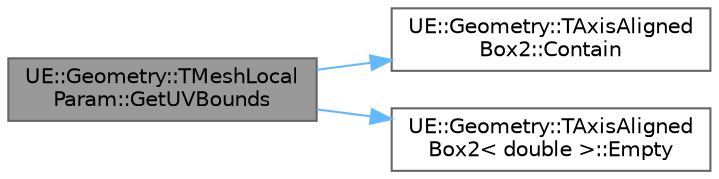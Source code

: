 digraph "UE::Geometry::TMeshLocalParam::GetUVBounds"
{
 // INTERACTIVE_SVG=YES
 // LATEX_PDF_SIZE
  bgcolor="transparent";
  edge [fontname=Helvetica,fontsize=10,labelfontname=Helvetica,labelfontsize=10];
  node [fontname=Helvetica,fontsize=10,shape=box,height=0.2,width=0.4];
  rankdir="LR";
  Node1 [id="Node000001",label="UE::Geometry::TMeshLocal\lParam::GetUVBounds",height=0.2,width=0.4,color="gray40", fillcolor="grey60", style="filled", fontcolor="black",tooltip=" "];
  Node1 -> Node2 [id="edge1_Node000001_Node000002",color="steelblue1",style="solid",tooltip=" "];
  Node2 [id="Node000002",label="UE::Geometry::TAxisAligned\lBox2::Contain",height=0.2,width=0.4,color="grey40", fillcolor="white", style="filled",URL="$d2/db6/structUE_1_1Geometry_1_1TAxisAlignedBox2.html#a84567fa4a33445ec741dd0b2577d2d9d",tooltip=" "];
  Node1 -> Node3 [id="edge2_Node000001_Node000003",color="steelblue1",style="solid",tooltip=" "];
  Node3 [id="Node000003",label="UE::Geometry::TAxisAligned\lBox2\< double \>::Empty",height=0.2,width=0.4,color="grey40", fillcolor="white", style="filled",URL="$d2/db6/structUE_1_1Geometry_1_1TAxisAlignedBox2.html#ad66ba3876fc4a048d579699f47b852a9",tooltip=" "];
}
